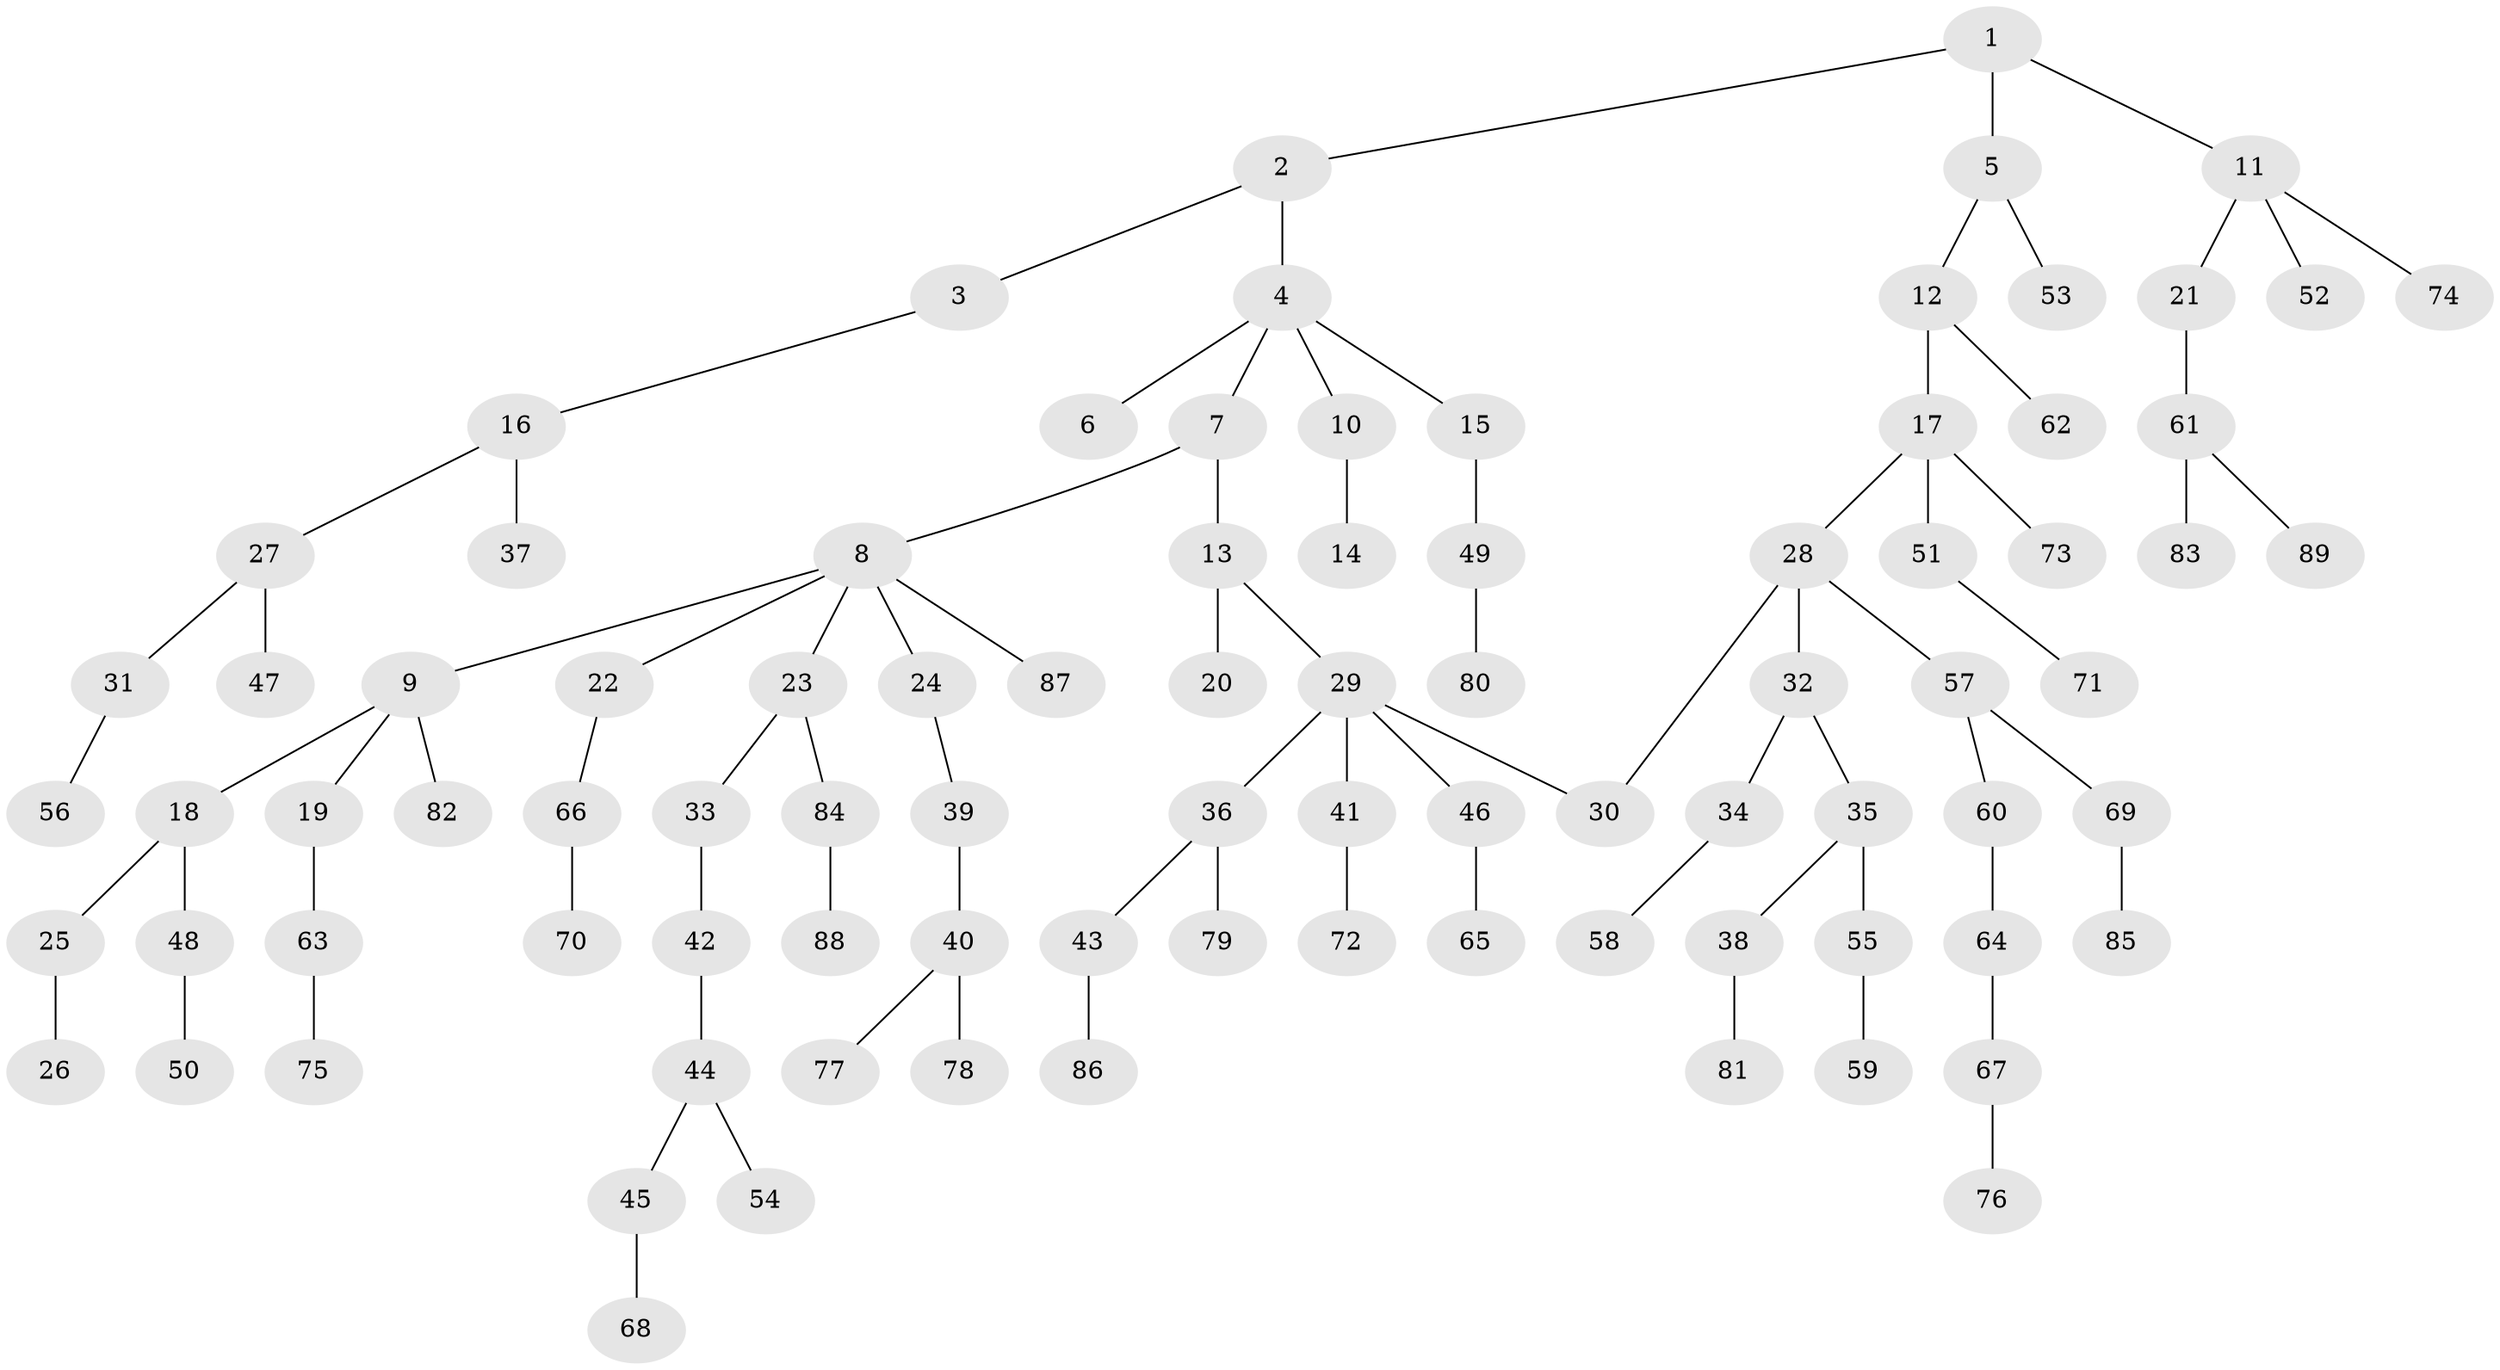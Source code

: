 // original degree distribution, {3: 0.12162162162162163, 6: 0.013513513513513514, 4: 0.12162162162162163, 2: 0.20270270270270271, 1: 0.5135135135135135, 7: 0.006756756756756757, 5: 0.02027027027027027}
// Generated by graph-tools (version 1.1) at 2025/48/03/04/25 22:48:59]
// undirected, 89 vertices, 89 edges
graph export_dot {
  node [color=gray90,style=filled];
  1;
  2;
  3;
  4;
  5;
  6;
  7;
  8;
  9;
  10;
  11;
  12;
  13;
  14;
  15;
  16;
  17;
  18;
  19;
  20;
  21;
  22;
  23;
  24;
  25;
  26;
  27;
  28;
  29;
  30;
  31;
  32;
  33;
  34;
  35;
  36;
  37;
  38;
  39;
  40;
  41;
  42;
  43;
  44;
  45;
  46;
  47;
  48;
  49;
  50;
  51;
  52;
  53;
  54;
  55;
  56;
  57;
  58;
  59;
  60;
  61;
  62;
  63;
  64;
  65;
  66;
  67;
  68;
  69;
  70;
  71;
  72;
  73;
  74;
  75;
  76;
  77;
  78;
  79;
  80;
  81;
  82;
  83;
  84;
  85;
  86;
  87;
  88;
  89;
  1 -- 2 [weight=1.0];
  1 -- 5 [weight=1.0];
  1 -- 11 [weight=1.0];
  2 -- 3 [weight=1.0];
  2 -- 4 [weight=1.0];
  3 -- 16 [weight=1.0];
  4 -- 6 [weight=1.0];
  4 -- 7 [weight=1.0];
  4 -- 10 [weight=1.0];
  4 -- 15 [weight=1.0];
  5 -- 12 [weight=1.0];
  5 -- 53 [weight=1.0];
  7 -- 8 [weight=1.0];
  7 -- 13 [weight=1.0];
  8 -- 9 [weight=1.0];
  8 -- 22 [weight=1.0];
  8 -- 23 [weight=1.0];
  8 -- 24 [weight=1.0];
  8 -- 87 [weight=1.0];
  9 -- 18 [weight=1.0];
  9 -- 19 [weight=1.0];
  9 -- 82 [weight=1.0];
  10 -- 14 [weight=2.0];
  11 -- 21 [weight=1.0];
  11 -- 52 [weight=1.0];
  11 -- 74 [weight=1.0];
  12 -- 17 [weight=1.0];
  12 -- 62 [weight=1.0];
  13 -- 20 [weight=1.0];
  13 -- 29 [weight=1.0];
  15 -- 49 [weight=1.0];
  16 -- 27 [weight=1.0];
  16 -- 37 [weight=1.0];
  17 -- 28 [weight=1.0];
  17 -- 51 [weight=1.0];
  17 -- 73 [weight=1.0];
  18 -- 25 [weight=1.0];
  18 -- 48 [weight=1.0];
  19 -- 63 [weight=1.0];
  21 -- 61 [weight=1.0];
  22 -- 66 [weight=1.0];
  23 -- 33 [weight=1.0];
  23 -- 84 [weight=1.0];
  24 -- 39 [weight=1.0];
  25 -- 26 [weight=2.0];
  27 -- 31 [weight=1.0];
  27 -- 47 [weight=1.0];
  28 -- 30 [weight=1.0];
  28 -- 32 [weight=1.0];
  28 -- 57 [weight=1.0];
  29 -- 30 [weight=1.0];
  29 -- 36 [weight=1.0];
  29 -- 41 [weight=1.0];
  29 -- 46 [weight=1.0];
  31 -- 56 [weight=1.0];
  32 -- 34 [weight=1.0];
  32 -- 35 [weight=1.0];
  33 -- 42 [weight=1.0];
  34 -- 58 [weight=1.0];
  35 -- 38 [weight=1.0];
  35 -- 55 [weight=1.0];
  36 -- 43 [weight=1.0];
  36 -- 79 [weight=1.0];
  38 -- 81 [weight=1.0];
  39 -- 40 [weight=1.0];
  40 -- 77 [weight=1.0];
  40 -- 78 [weight=1.0];
  41 -- 72 [weight=1.0];
  42 -- 44 [weight=1.0];
  43 -- 86 [weight=1.0];
  44 -- 45 [weight=1.0];
  44 -- 54 [weight=1.0];
  45 -- 68 [weight=1.0];
  46 -- 65 [weight=2.0];
  48 -- 50 [weight=2.0];
  49 -- 80 [weight=1.0];
  51 -- 71 [weight=1.0];
  55 -- 59 [weight=1.0];
  57 -- 60 [weight=1.0];
  57 -- 69 [weight=1.0];
  60 -- 64 [weight=1.0];
  61 -- 83 [weight=1.0];
  61 -- 89 [weight=1.0];
  63 -- 75 [weight=2.0];
  64 -- 67 [weight=1.0];
  66 -- 70 [weight=1.0];
  67 -- 76 [weight=1.0];
  69 -- 85 [weight=1.0];
  84 -- 88 [weight=1.0];
}

